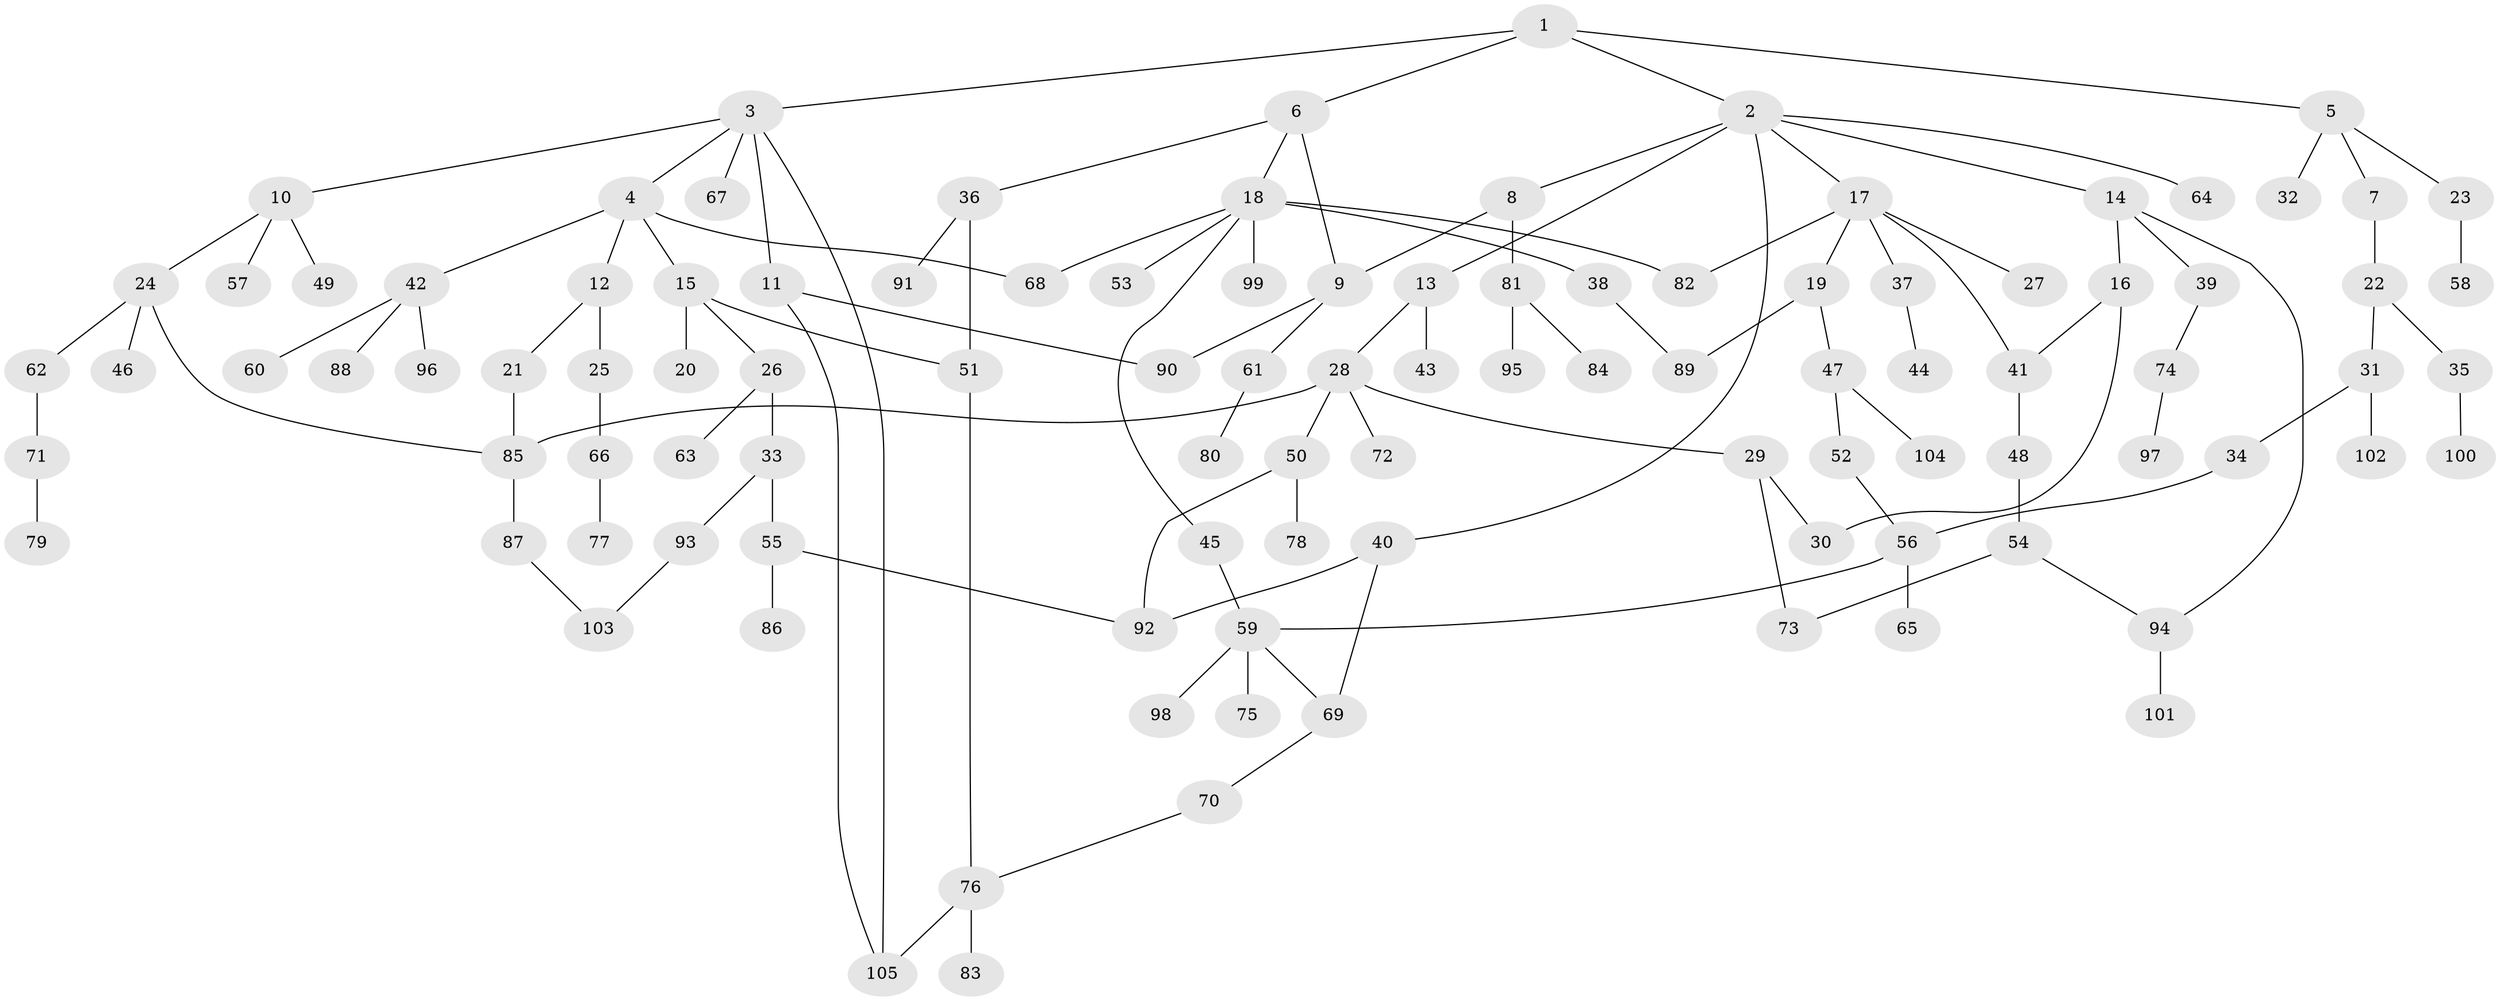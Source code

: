 // coarse degree distribution, {4: 0.15384615384615385, 6: 0.03076923076923077, 5: 0.03076923076923077, 3: 0.26153846153846155, 2: 0.3230769230769231, 1: 0.2}
// Generated by graph-tools (version 1.1) at 2025/48/03/04/25 22:48:36]
// undirected, 105 vertices, 125 edges
graph export_dot {
  node [color=gray90,style=filled];
  1;
  2;
  3;
  4;
  5;
  6;
  7;
  8;
  9;
  10;
  11;
  12;
  13;
  14;
  15;
  16;
  17;
  18;
  19;
  20;
  21;
  22;
  23;
  24;
  25;
  26;
  27;
  28;
  29;
  30;
  31;
  32;
  33;
  34;
  35;
  36;
  37;
  38;
  39;
  40;
  41;
  42;
  43;
  44;
  45;
  46;
  47;
  48;
  49;
  50;
  51;
  52;
  53;
  54;
  55;
  56;
  57;
  58;
  59;
  60;
  61;
  62;
  63;
  64;
  65;
  66;
  67;
  68;
  69;
  70;
  71;
  72;
  73;
  74;
  75;
  76;
  77;
  78;
  79;
  80;
  81;
  82;
  83;
  84;
  85;
  86;
  87;
  88;
  89;
  90;
  91;
  92;
  93;
  94;
  95;
  96;
  97;
  98;
  99;
  100;
  101;
  102;
  103;
  104;
  105;
  1 -- 2;
  1 -- 3;
  1 -- 5;
  1 -- 6;
  2 -- 8;
  2 -- 13;
  2 -- 14;
  2 -- 17;
  2 -- 40;
  2 -- 64;
  3 -- 4;
  3 -- 10;
  3 -- 11;
  3 -- 67;
  3 -- 105;
  4 -- 12;
  4 -- 15;
  4 -- 42;
  4 -- 68;
  5 -- 7;
  5 -- 23;
  5 -- 32;
  6 -- 9;
  6 -- 18;
  6 -- 36;
  7 -- 22;
  8 -- 81;
  8 -- 9;
  9 -- 61;
  9 -- 90;
  10 -- 24;
  10 -- 49;
  10 -- 57;
  11 -- 105;
  11 -- 90;
  12 -- 21;
  12 -- 25;
  13 -- 28;
  13 -- 43;
  14 -- 16;
  14 -- 39;
  14 -- 94;
  15 -- 20;
  15 -- 26;
  15 -- 51;
  16 -- 30;
  16 -- 41;
  17 -- 19;
  17 -- 27;
  17 -- 37;
  17 -- 41;
  17 -- 82;
  18 -- 38;
  18 -- 45;
  18 -- 53;
  18 -- 82;
  18 -- 99;
  18 -- 68;
  19 -- 47;
  19 -- 89;
  21 -- 85;
  22 -- 31;
  22 -- 35;
  23 -- 58;
  24 -- 46;
  24 -- 62;
  24 -- 85;
  25 -- 66;
  26 -- 33;
  26 -- 63;
  28 -- 29;
  28 -- 50;
  28 -- 72;
  28 -- 85;
  29 -- 73;
  29 -- 30;
  31 -- 34;
  31 -- 102;
  33 -- 55;
  33 -- 93;
  34 -- 56;
  35 -- 100;
  36 -- 91;
  36 -- 51;
  37 -- 44;
  38 -- 89;
  39 -- 74;
  40 -- 69;
  40 -- 92;
  41 -- 48;
  42 -- 60;
  42 -- 88;
  42 -- 96;
  45 -- 59;
  47 -- 52;
  47 -- 104;
  48 -- 54;
  50 -- 78;
  50 -- 92;
  51 -- 76;
  52 -- 56;
  54 -- 94;
  54 -- 73;
  55 -- 86;
  55 -- 92;
  56 -- 59;
  56 -- 65;
  59 -- 75;
  59 -- 98;
  59 -- 69;
  61 -- 80;
  62 -- 71;
  66 -- 77;
  69 -- 70;
  70 -- 76;
  71 -- 79;
  74 -- 97;
  76 -- 83;
  76 -- 105;
  81 -- 84;
  81 -- 95;
  85 -- 87;
  87 -- 103;
  93 -- 103;
  94 -- 101;
}
